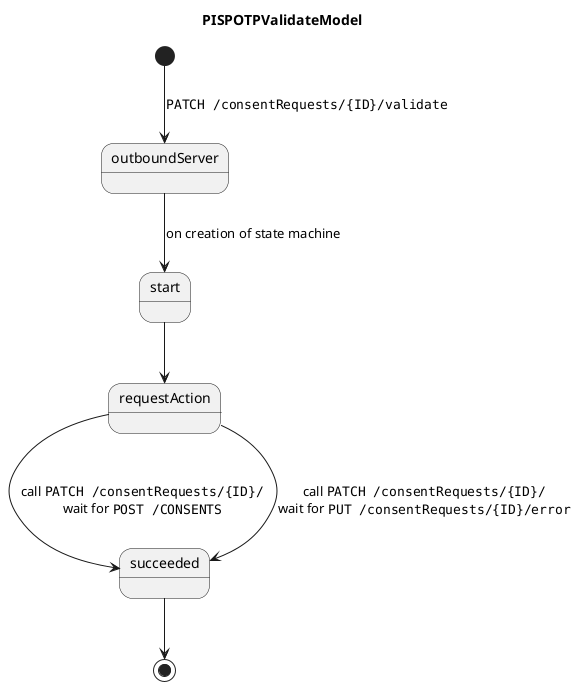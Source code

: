 @startuml PISPOTPValidateModel

title PISPOTPValidateModel

[*] --> outboundServer: ""PATCH /consentRequests/{ID}/validate""
outboundServer --> start: on creation of state machine
start --> requestAction
requestAction --> succeeded:\ncall ""PATCH /consentRequests/{ID}/""\nwait for ""POST /CONSENTS""
requestAction --> succeeded:\ncall ""PATCH /consentRequests/{ID}/""\nwait for ""PUT /consentRequests/{ID}/error""

succeeded --> [*]

@enduml
